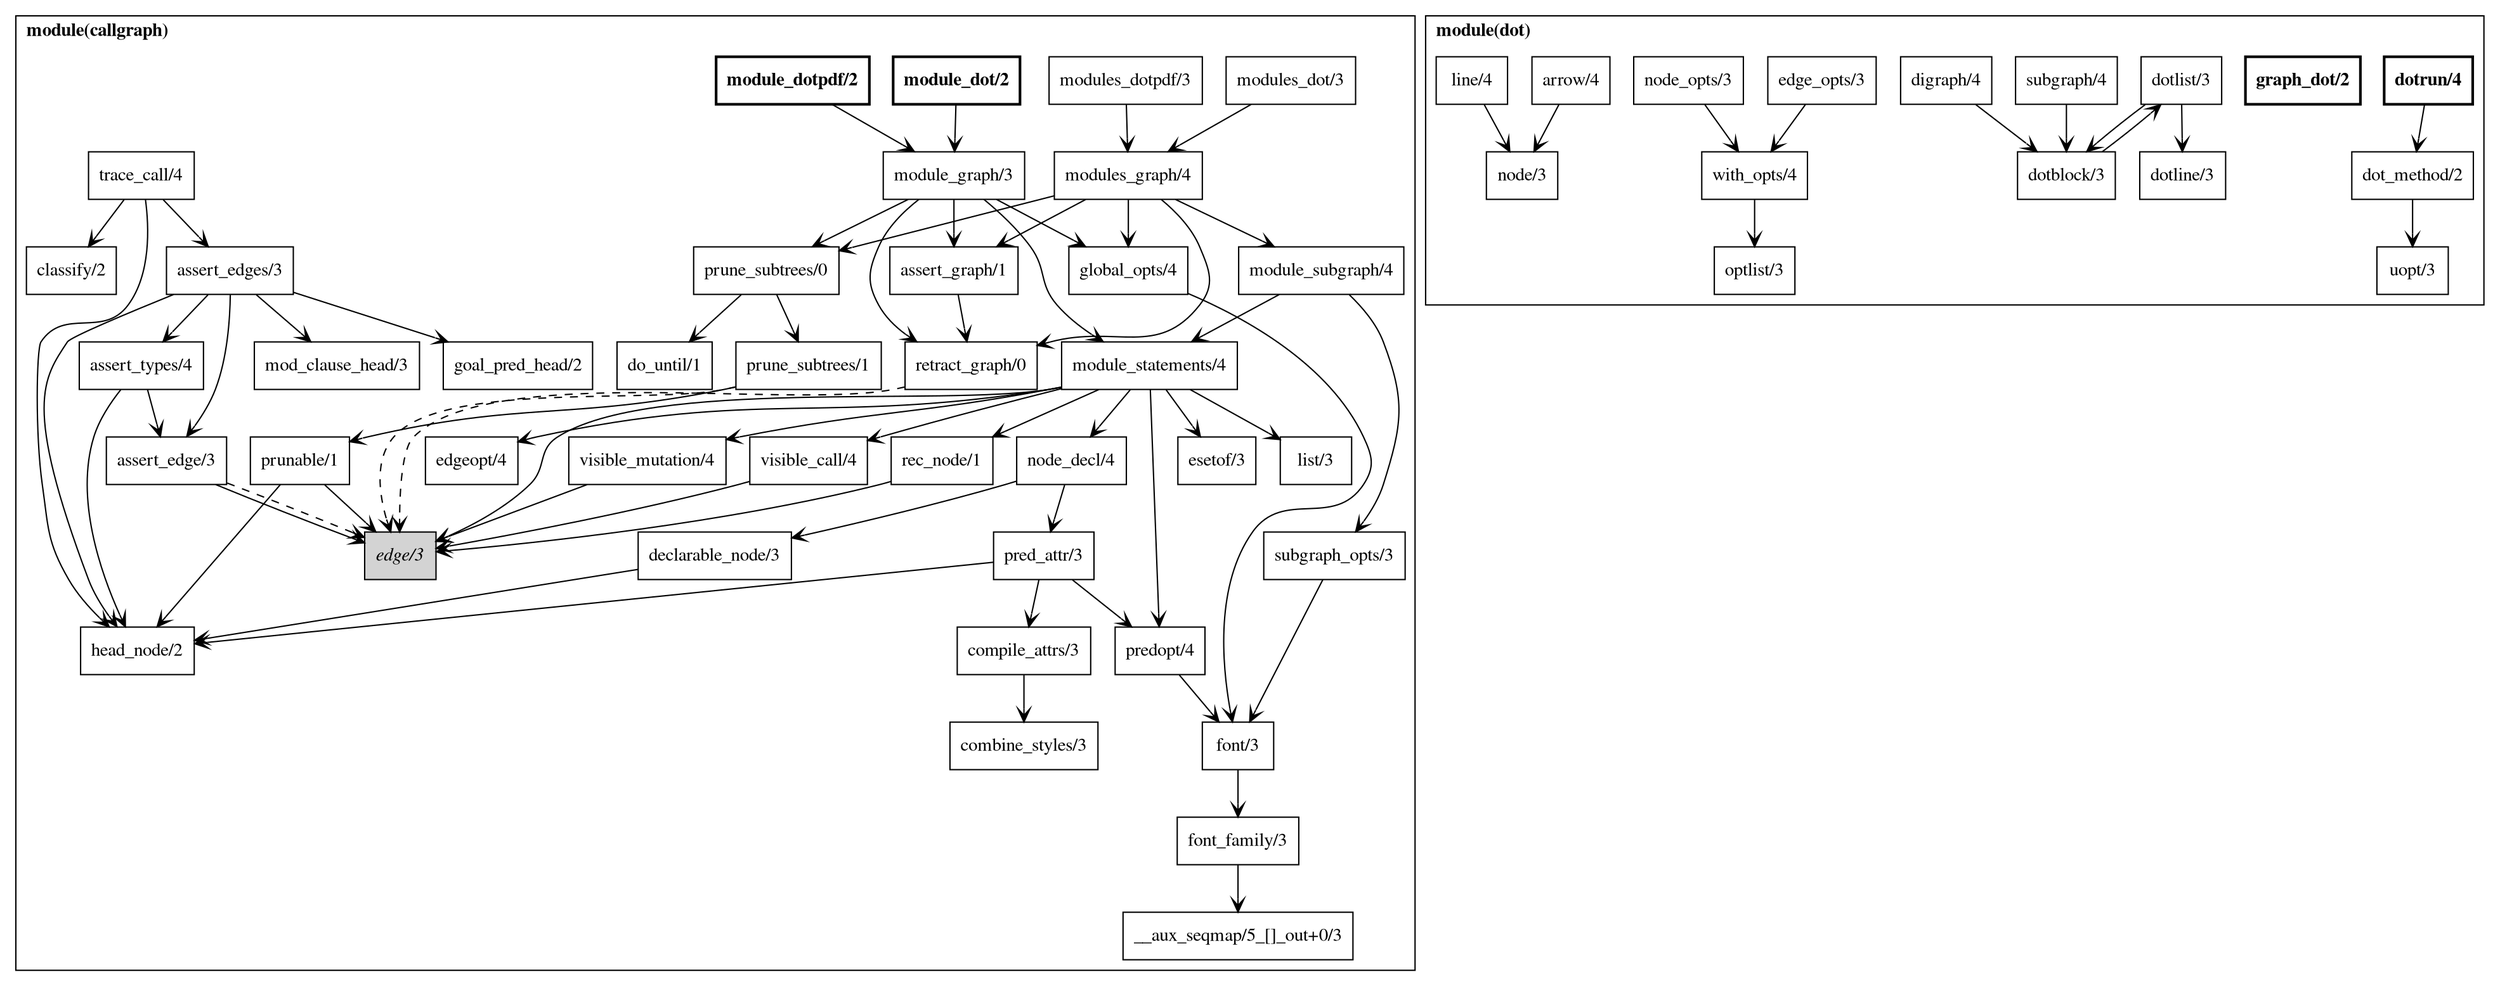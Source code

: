 digraph callgraph_dot
{
	overlap=false;
	spline=true;
	contentrate=true;
	node [shape=box,fontname="Times"];
	edge [arrowhead=vee];
	subgraph cluster_callgraph
{
	label="module(callgraph)";
	labeljust="l";
	fontname="Times Bold";
	"edge/3" [style="filled",fontname="Times Italic",shape=box];
	"module_dot/2" [fontname="Times Bold",style="bold"];
	"module_dotpdf/2" [fontname="Times Bold",style="bold"];
	"font_family/3" -> "__aux_seqmap/5_[]_out+0/3";
	"modules_dot/3" -> "modules_graph/4";
	"prune_subtrees/1" -> "prunable/1";
	"module_subgraph/4" -> "subgraph_opts/3";
	"module_subgraph/4" -> "module_statements/4";
	"modules_dotpdf/3" -> "modules_graph/4";
	"visible_mutation/4" -> "edge/3";
	"module_dot/2" -> "module_graph/3";
	"pred_attr/3" -> "head_node/2";
	"pred_attr/3" -> "predopt/4";
	"pred_attr/3" -> "compile_attrs/3";
	"compile_attrs/3" -> "combine_styles/3";
	"subgraph_opts/3" -> "font/3";
	"prune_subtrees/0" -> "do_until/1";
	"prune_subtrees/0" -> "prune_subtrees/1";
	"global_opts/4" -> "font/3";
	"font/3" -> "font_family/3";
	"assert_types/4" -> "head_node/2";
	"assert_types/4" -> "assert_edge/3";
	"visible_call/4" -> "edge/3";
	"rec_node/1" -> "edge/3";
	"declarable_node/3" -> "head_node/2";
	"modules_graph/4" -> "assert_graph/1";
	"modules_graph/4" -> "prune_subtrees/0";
	"modules_graph/4" -> "global_opts/4";
	"modules_graph/4" -> "module_subgraph/4";
	"modules_graph/4" -> "retract_graph/0";
	"predopt/4" -> "font/3";
	"module_graph/3" -> "assert_graph/1";
	"module_graph/3" -> "prune_subtrees/0";
	"module_graph/3" -> "global_opts/4";
	"module_graph/3" -> "module_statements/4";
	"module_graph/3" -> "retract_graph/0";
	"assert_edges/3" -> "head_node/2";
	"assert_edges/3" -> "assert_edge/3";
	"assert_edges/3" -> "mod_clause_head/3";
	"assert_edges/3" -> "assert_types/4";
	"assert_edges/3" -> "goal_pred_head/2";
	"assert_graph/1" -> "retract_graph/0";
	"trace_call/4" -> "head_node/2";
	"trace_call/4" -> "classify/2";
	"trace_call/4" -> "assert_edges/3";
	"module_statements/4" -> "predopt/4";
	"module_statements/4" -> "esetof/3";
	"module_statements/4" -> "rec_node/1";
	"module_statements/4" -> "list/3";
	"module_statements/4" -> "node_decl/4";
	"module_statements/4" -> "visible_call/4";
	"module_statements/4" -> "edgeopt/4";
	"module_statements/4" -> "visible_mutation/4";
	"module_statements/4" -> "edge/3";
	"node_decl/4" -> "declarable_node/3";
	"node_decl/4" -> "pred_attr/3";
	"prunable/1" -> "edge/3";
	"prunable/1" -> "head_node/2";
	"assert_edge/3" -> "edge/3";
	"module_dotpdf/2" -> "module_graph/3";
	"prune_subtrees/1" -> "edge/3" [style="dashed"];
	"retract_graph/0" -> "edge/3" [style="dashed"];
	"assert_edge/3" -> "edge/3" [style="dashed"];

}
;
	subgraph cluster_dot
{
	label="module(dot)";
	labeljust="l";
	fontname="Times Bold";
	"dotrun/4" [fontname="Times Bold",style="bold"];
	"graph_dot/2" [fontname="Times Bold",style="bold"];
	"dot_method/2" -> "uopt/3";
	"edge_opts/3" -> "with_opts/4";
	"dotlist/3" -> "dotblock/3";
	"dotlist/3" -> "dotline/3";
	"subgraph/4" -> "dotblock/3";
	"arrow/4" -> "node/3";
	"with_opts/4" -> "optlist/3";
	"line/4" -> "node/3";
	"node_opts/3" -> "with_opts/4";
	"dotblock/3" -> "dotlist/3";
	"dotrun/4" -> "dot_method/2";
	"digraph/4" -> "dotblock/3";

}
;

}
